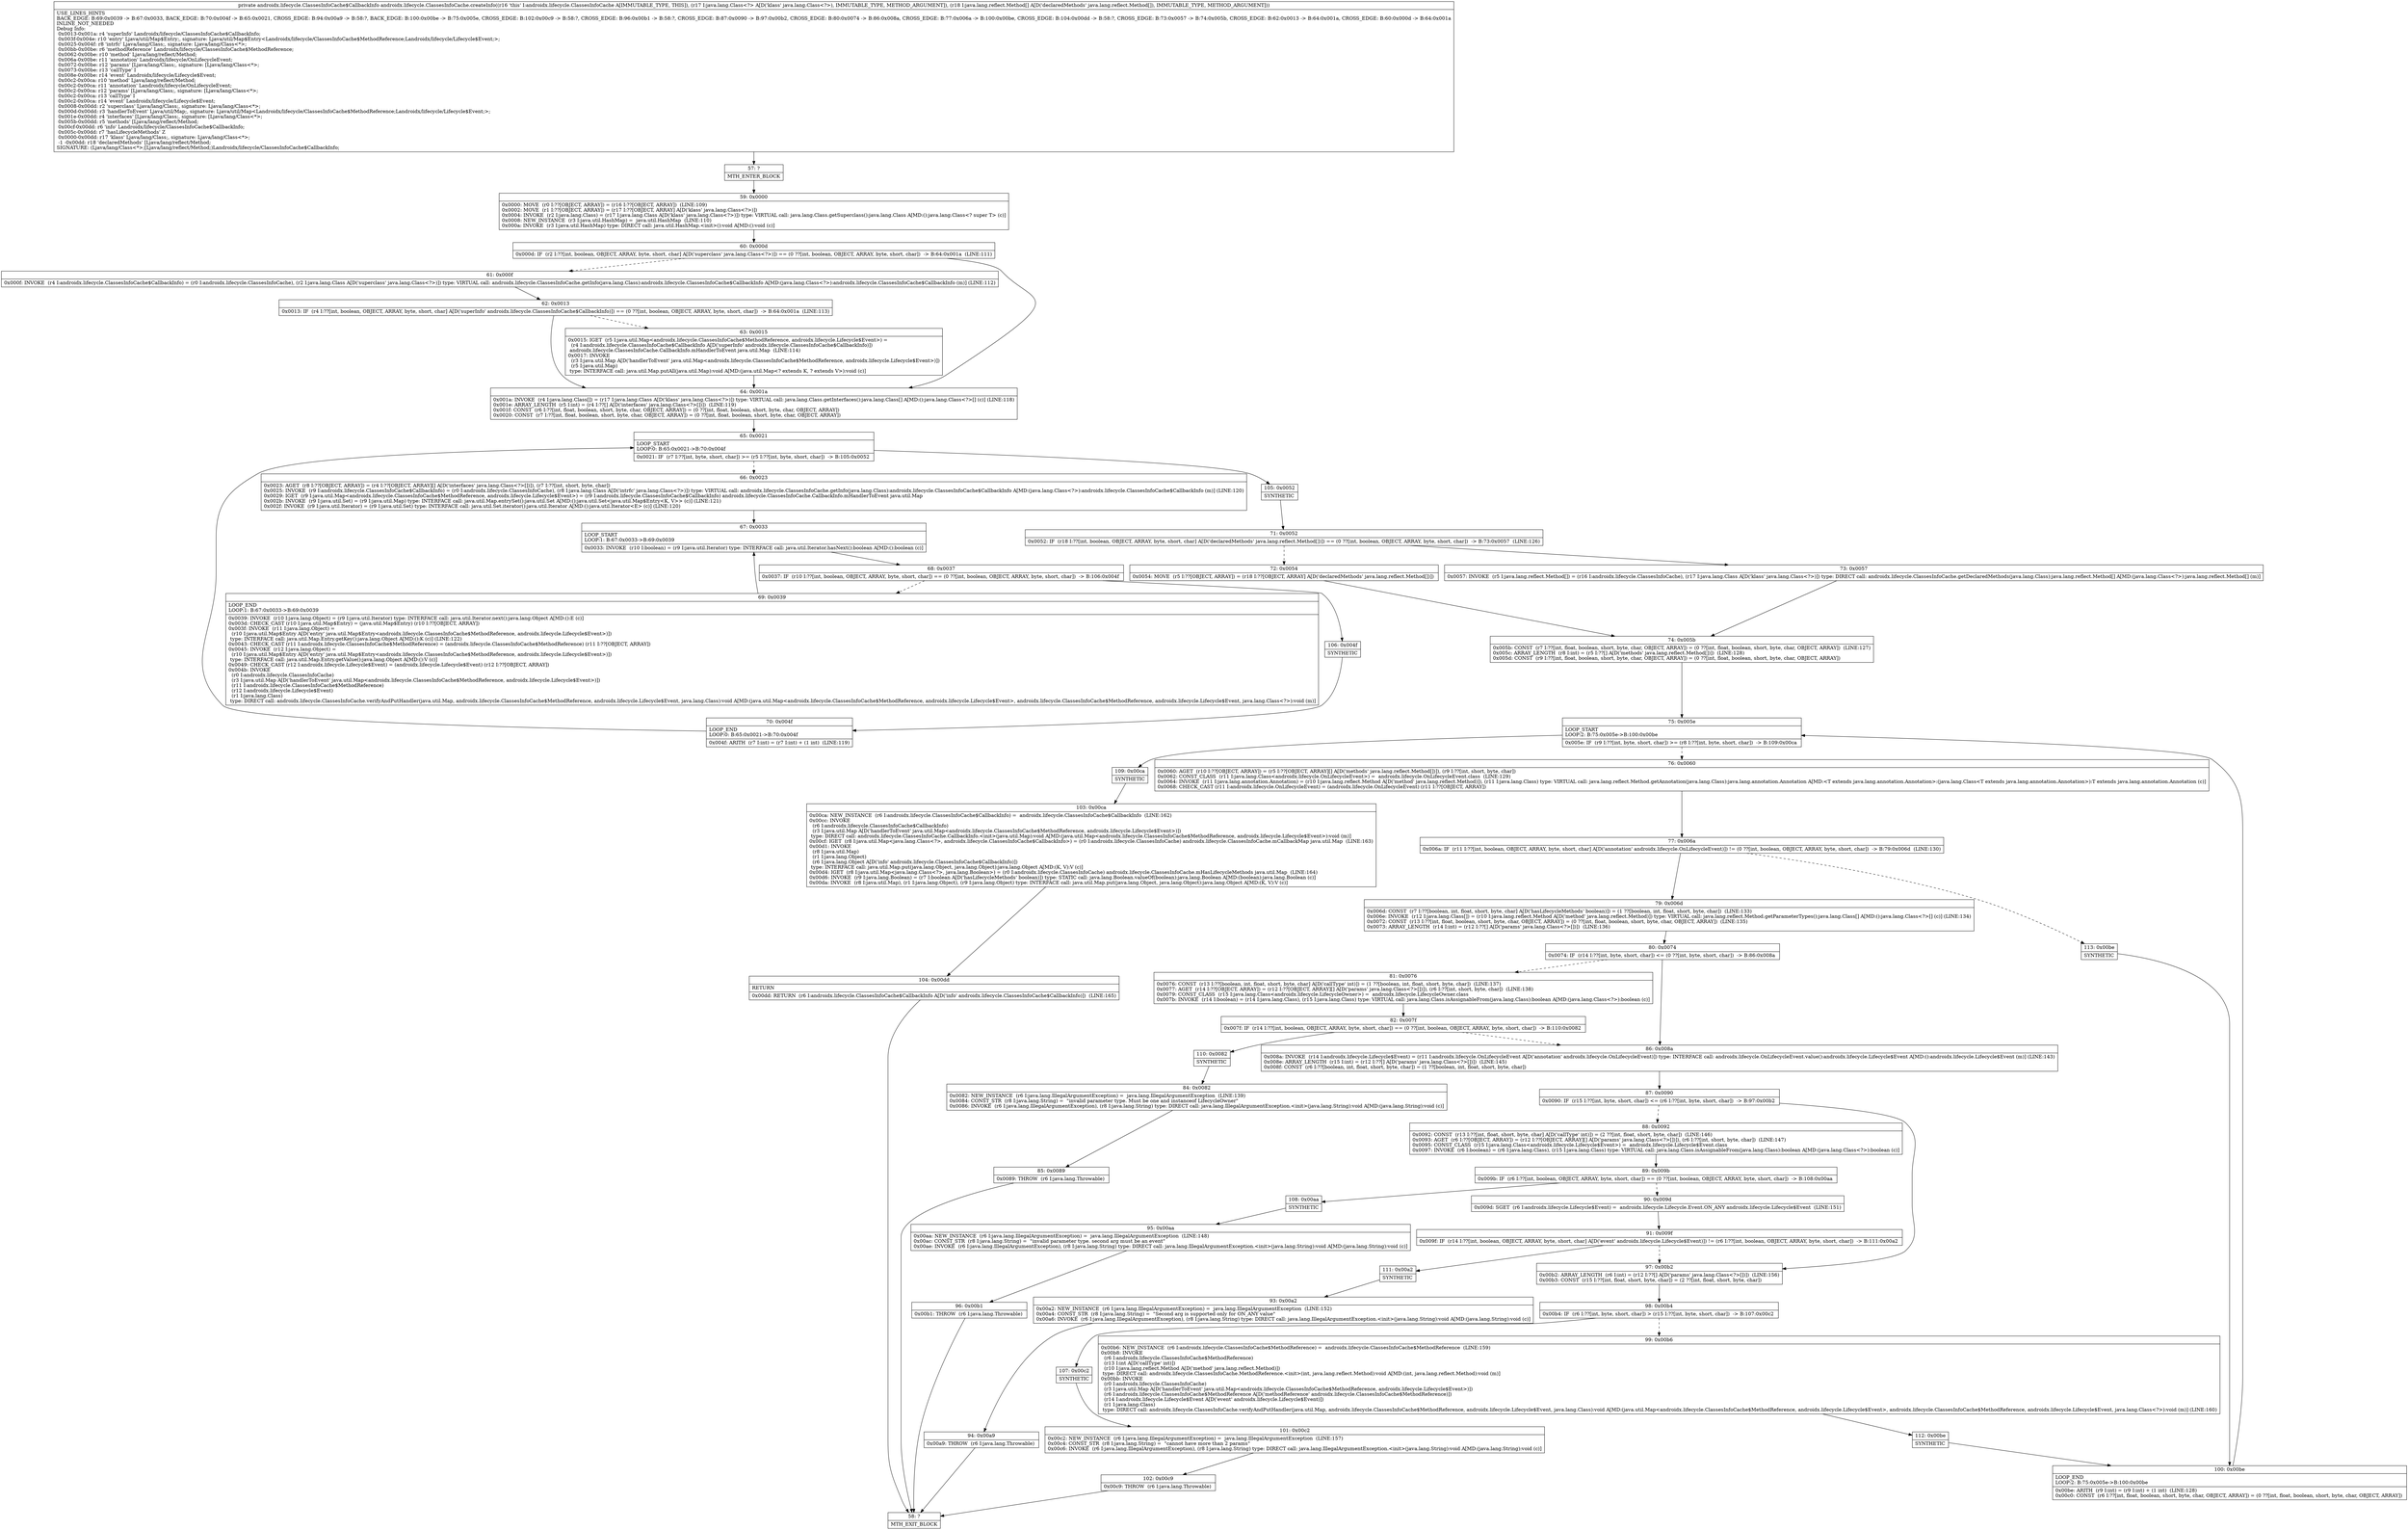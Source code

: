 digraph "CFG forandroidx.lifecycle.ClassesInfoCache.createInfo(Ljava\/lang\/Class;[Ljava\/lang\/reflect\/Method;)Landroidx\/lifecycle\/ClassesInfoCache$CallbackInfo;" {
Node_57 [shape=record,label="{57\:\ ?|MTH_ENTER_BLOCK\l}"];
Node_59 [shape=record,label="{59\:\ 0x0000|0x0000: MOVE  (r0 I:??[OBJECT, ARRAY]) = (r16 I:??[OBJECT, ARRAY])  (LINE:109)\l0x0002: MOVE  (r1 I:??[OBJECT, ARRAY]) = (r17 I:??[OBJECT, ARRAY] A[D('klass' java.lang.Class\<?\>)]) \l0x0004: INVOKE  (r2 I:java.lang.Class) = (r17 I:java.lang.Class A[D('klass' java.lang.Class\<?\>)]) type: VIRTUAL call: java.lang.Class.getSuperclass():java.lang.Class A[MD:():java.lang.Class\<? super T\> (c)]\l0x0008: NEW_INSTANCE  (r3 I:java.util.HashMap) =  java.util.HashMap  (LINE:110)\l0x000a: INVOKE  (r3 I:java.util.HashMap) type: DIRECT call: java.util.HashMap.\<init\>():void A[MD:():void (c)]\l}"];
Node_60 [shape=record,label="{60\:\ 0x000d|0x000d: IF  (r2 I:??[int, boolean, OBJECT, ARRAY, byte, short, char] A[D('superclass' java.lang.Class\<?\>)]) == (0 ??[int, boolean, OBJECT, ARRAY, byte, short, char])  \-\> B:64:0x001a  (LINE:111)\l}"];
Node_61 [shape=record,label="{61\:\ 0x000f|0x000f: INVOKE  (r4 I:androidx.lifecycle.ClassesInfoCache$CallbackInfo) = (r0 I:androidx.lifecycle.ClassesInfoCache), (r2 I:java.lang.Class A[D('superclass' java.lang.Class\<?\>)]) type: VIRTUAL call: androidx.lifecycle.ClassesInfoCache.getInfo(java.lang.Class):androidx.lifecycle.ClassesInfoCache$CallbackInfo A[MD:(java.lang.Class\<?\>):androidx.lifecycle.ClassesInfoCache$CallbackInfo (m)] (LINE:112)\l}"];
Node_62 [shape=record,label="{62\:\ 0x0013|0x0013: IF  (r4 I:??[int, boolean, OBJECT, ARRAY, byte, short, char] A[D('superInfo' androidx.lifecycle.ClassesInfoCache$CallbackInfo)]) == (0 ??[int, boolean, OBJECT, ARRAY, byte, short, char])  \-\> B:64:0x001a  (LINE:113)\l}"];
Node_63 [shape=record,label="{63\:\ 0x0015|0x0015: IGET  (r5 I:java.util.Map\<androidx.lifecycle.ClassesInfoCache$MethodReference, androidx.lifecycle.Lifecycle$Event\>) = \l  (r4 I:androidx.lifecycle.ClassesInfoCache$CallbackInfo A[D('superInfo' androidx.lifecycle.ClassesInfoCache$CallbackInfo)])\l androidx.lifecycle.ClassesInfoCache.CallbackInfo.mHandlerToEvent java.util.Map  (LINE:114)\l0x0017: INVOKE  \l  (r3 I:java.util.Map A[D('handlerToEvent' java.util.Map\<androidx.lifecycle.ClassesInfoCache$MethodReference, androidx.lifecycle.Lifecycle$Event\>)])\l  (r5 I:java.util.Map)\l type: INTERFACE call: java.util.Map.putAll(java.util.Map):void A[MD:(java.util.Map\<? extends K, ? extends V\>):void (c)]\l}"];
Node_64 [shape=record,label="{64\:\ 0x001a|0x001a: INVOKE  (r4 I:java.lang.Class[]) = (r17 I:java.lang.Class A[D('klass' java.lang.Class\<?\>)]) type: VIRTUAL call: java.lang.Class.getInterfaces():java.lang.Class[] A[MD:():java.lang.Class\<?\>[] (c)] (LINE:118)\l0x001e: ARRAY_LENGTH  (r5 I:int) = (r4 I:??[] A[D('interfaces' java.lang.Class\<?\>[])])  (LINE:119)\l0x001f: CONST  (r6 I:??[int, float, boolean, short, byte, char, OBJECT, ARRAY]) = (0 ??[int, float, boolean, short, byte, char, OBJECT, ARRAY]) \l0x0020: CONST  (r7 I:??[int, float, boolean, short, byte, char, OBJECT, ARRAY]) = (0 ??[int, float, boolean, short, byte, char, OBJECT, ARRAY]) \l}"];
Node_65 [shape=record,label="{65\:\ 0x0021|LOOP_START\lLOOP:0: B:65:0x0021\-\>B:70:0x004f\l|0x0021: IF  (r7 I:??[int, byte, short, char]) \>= (r5 I:??[int, byte, short, char])  \-\> B:105:0x0052 \l}"];
Node_66 [shape=record,label="{66\:\ 0x0023|0x0023: AGET  (r8 I:??[OBJECT, ARRAY]) = (r4 I:??[OBJECT, ARRAY][] A[D('interfaces' java.lang.Class\<?\>[])]), (r7 I:??[int, short, byte, char]) \l0x0025: INVOKE  (r9 I:androidx.lifecycle.ClassesInfoCache$CallbackInfo) = (r0 I:androidx.lifecycle.ClassesInfoCache), (r8 I:java.lang.Class A[D('intrfc' java.lang.Class\<?\>)]) type: VIRTUAL call: androidx.lifecycle.ClassesInfoCache.getInfo(java.lang.Class):androidx.lifecycle.ClassesInfoCache$CallbackInfo A[MD:(java.lang.Class\<?\>):androidx.lifecycle.ClassesInfoCache$CallbackInfo (m)] (LINE:120)\l0x0029: IGET  (r9 I:java.util.Map\<androidx.lifecycle.ClassesInfoCache$MethodReference, androidx.lifecycle.Lifecycle$Event\>) = (r9 I:androidx.lifecycle.ClassesInfoCache$CallbackInfo) androidx.lifecycle.ClassesInfoCache.CallbackInfo.mHandlerToEvent java.util.Map \l0x002b: INVOKE  (r9 I:java.util.Set) = (r9 I:java.util.Map) type: INTERFACE call: java.util.Map.entrySet():java.util.Set A[MD:():java.util.Set\<java.util.Map$Entry\<K, V\>\> (c)] (LINE:121)\l0x002f: INVOKE  (r9 I:java.util.Iterator) = (r9 I:java.util.Set) type: INTERFACE call: java.util.Set.iterator():java.util.Iterator A[MD:():java.util.Iterator\<E\> (c)] (LINE:120)\l}"];
Node_67 [shape=record,label="{67\:\ 0x0033|LOOP_START\lLOOP:1: B:67:0x0033\-\>B:69:0x0039\l|0x0033: INVOKE  (r10 I:boolean) = (r9 I:java.util.Iterator) type: INTERFACE call: java.util.Iterator.hasNext():boolean A[MD:():boolean (c)]\l}"];
Node_68 [shape=record,label="{68\:\ 0x0037|0x0037: IF  (r10 I:??[int, boolean, OBJECT, ARRAY, byte, short, char]) == (0 ??[int, boolean, OBJECT, ARRAY, byte, short, char])  \-\> B:106:0x004f \l}"];
Node_69 [shape=record,label="{69\:\ 0x0039|LOOP_END\lLOOP:1: B:67:0x0033\-\>B:69:0x0039\l|0x0039: INVOKE  (r10 I:java.lang.Object) = (r9 I:java.util.Iterator) type: INTERFACE call: java.util.Iterator.next():java.lang.Object A[MD:():E (c)]\l0x003d: CHECK_CAST (r10 I:java.util.Map$Entry) = (java.util.Map$Entry) (r10 I:??[OBJECT, ARRAY]) \l0x003f: INVOKE  (r11 I:java.lang.Object) = \l  (r10 I:java.util.Map$Entry A[D('entry' java.util.Map$Entry\<androidx.lifecycle.ClassesInfoCache$MethodReference, androidx.lifecycle.Lifecycle$Event\>)])\l type: INTERFACE call: java.util.Map.Entry.getKey():java.lang.Object A[MD:():K (c)] (LINE:122)\l0x0043: CHECK_CAST (r11 I:androidx.lifecycle.ClassesInfoCache$MethodReference) = (androidx.lifecycle.ClassesInfoCache$MethodReference) (r11 I:??[OBJECT, ARRAY]) \l0x0045: INVOKE  (r12 I:java.lang.Object) = \l  (r10 I:java.util.Map$Entry A[D('entry' java.util.Map$Entry\<androidx.lifecycle.ClassesInfoCache$MethodReference, androidx.lifecycle.Lifecycle$Event\>)])\l type: INTERFACE call: java.util.Map.Entry.getValue():java.lang.Object A[MD:():V (c)]\l0x0049: CHECK_CAST (r12 I:androidx.lifecycle.Lifecycle$Event) = (androidx.lifecycle.Lifecycle$Event) (r12 I:??[OBJECT, ARRAY]) \l0x004b: INVOKE  \l  (r0 I:androidx.lifecycle.ClassesInfoCache)\l  (r3 I:java.util.Map A[D('handlerToEvent' java.util.Map\<androidx.lifecycle.ClassesInfoCache$MethodReference, androidx.lifecycle.Lifecycle$Event\>)])\l  (r11 I:androidx.lifecycle.ClassesInfoCache$MethodReference)\l  (r12 I:androidx.lifecycle.Lifecycle$Event)\l  (r1 I:java.lang.Class)\l type: DIRECT call: androidx.lifecycle.ClassesInfoCache.verifyAndPutHandler(java.util.Map, androidx.lifecycle.ClassesInfoCache$MethodReference, androidx.lifecycle.Lifecycle$Event, java.lang.Class):void A[MD:(java.util.Map\<androidx.lifecycle.ClassesInfoCache$MethodReference, androidx.lifecycle.Lifecycle$Event\>, androidx.lifecycle.ClassesInfoCache$MethodReference, androidx.lifecycle.Lifecycle$Event, java.lang.Class\<?\>):void (m)]\l}"];
Node_106 [shape=record,label="{106\:\ 0x004f|SYNTHETIC\l}"];
Node_70 [shape=record,label="{70\:\ 0x004f|LOOP_END\lLOOP:0: B:65:0x0021\-\>B:70:0x004f\l|0x004f: ARITH  (r7 I:int) = (r7 I:int) + (1 int)  (LINE:119)\l}"];
Node_105 [shape=record,label="{105\:\ 0x0052|SYNTHETIC\l}"];
Node_71 [shape=record,label="{71\:\ 0x0052|0x0052: IF  (r18 I:??[int, boolean, OBJECT, ARRAY, byte, short, char] A[D('declaredMethods' java.lang.reflect.Method[])]) == (0 ??[int, boolean, OBJECT, ARRAY, byte, short, char])  \-\> B:73:0x0057  (LINE:126)\l}"];
Node_72 [shape=record,label="{72\:\ 0x0054|0x0054: MOVE  (r5 I:??[OBJECT, ARRAY]) = (r18 I:??[OBJECT, ARRAY] A[D('declaredMethods' java.lang.reflect.Method[])]) \l}"];
Node_74 [shape=record,label="{74\:\ 0x005b|0x005b: CONST  (r7 I:??[int, float, boolean, short, byte, char, OBJECT, ARRAY]) = (0 ??[int, float, boolean, short, byte, char, OBJECT, ARRAY])  (LINE:127)\l0x005c: ARRAY_LENGTH  (r8 I:int) = (r5 I:??[] A[D('methods' java.lang.reflect.Method[])])  (LINE:128)\l0x005d: CONST  (r9 I:??[int, float, boolean, short, byte, char, OBJECT, ARRAY]) = (0 ??[int, float, boolean, short, byte, char, OBJECT, ARRAY]) \l}"];
Node_75 [shape=record,label="{75\:\ 0x005e|LOOP_START\lLOOP:2: B:75:0x005e\-\>B:100:0x00be\l|0x005e: IF  (r9 I:??[int, byte, short, char]) \>= (r8 I:??[int, byte, short, char])  \-\> B:109:0x00ca \l}"];
Node_76 [shape=record,label="{76\:\ 0x0060|0x0060: AGET  (r10 I:??[OBJECT, ARRAY]) = (r5 I:??[OBJECT, ARRAY][] A[D('methods' java.lang.reflect.Method[])]), (r9 I:??[int, short, byte, char]) \l0x0062: CONST_CLASS  (r11 I:java.lang.Class\<androidx.lifecycle.OnLifecycleEvent\>) =  androidx.lifecycle.OnLifecycleEvent.class  (LINE:129)\l0x0064: INVOKE  (r11 I:java.lang.annotation.Annotation) = (r10 I:java.lang.reflect.Method A[D('method' java.lang.reflect.Method)]), (r11 I:java.lang.Class) type: VIRTUAL call: java.lang.reflect.Method.getAnnotation(java.lang.Class):java.lang.annotation.Annotation A[MD:\<T extends java.lang.annotation.Annotation\>:(java.lang.Class\<T extends java.lang.annotation.Annotation\>):T extends java.lang.annotation.Annotation (c)]\l0x0068: CHECK_CAST (r11 I:androidx.lifecycle.OnLifecycleEvent) = (androidx.lifecycle.OnLifecycleEvent) (r11 I:??[OBJECT, ARRAY]) \l}"];
Node_77 [shape=record,label="{77\:\ 0x006a|0x006a: IF  (r11 I:??[int, boolean, OBJECT, ARRAY, byte, short, char] A[D('annotation' androidx.lifecycle.OnLifecycleEvent)]) != (0 ??[int, boolean, OBJECT, ARRAY, byte, short, char])  \-\> B:79:0x006d  (LINE:130)\l}"];
Node_79 [shape=record,label="{79\:\ 0x006d|0x006d: CONST  (r7 I:??[boolean, int, float, short, byte, char] A[D('hasLifecycleMethods' boolean)]) = (1 ??[boolean, int, float, short, byte, char])  (LINE:133)\l0x006e: INVOKE  (r12 I:java.lang.Class[]) = (r10 I:java.lang.reflect.Method A[D('method' java.lang.reflect.Method)]) type: VIRTUAL call: java.lang.reflect.Method.getParameterTypes():java.lang.Class[] A[MD:():java.lang.Class\<?\>[] (c)] (LINE:134)\l0x0072: CONST  (r13 I:??[int, float, boolean, short, byte, char, OBJECT, ARRAY]) = (0 ??[int, float, boolean, short, byte, char, OBJECT, ARRAY])  (LINE:135)\l0x0073: ARRAY_LENGTH  (r14 I:int) = (r12 I:??[] A[D('params' java.lang.Class\<?\>[])])  (LINE:136)\l}"];
Node_80 [shape=record,label="{80\:\ 0x0074|0x0074: IF  (r14 I:??[int, byte, short, char]) \<= (0 ??[int, byte, short, char])  \-\> B:86:0x008a \l}"];
Node_81 [shape=record,label="{81\:\ 0x0076|0x0076: CONST  (r13 I:??[boolean, int, float, short, byte, char] A[D('callType' int)]) = (1 ??[boolean, int, float, short, byte, char])  (LINE:137)\l0x0077: AGET  (r14 I:??[OBJECT, ARRAY]) = (r12 I:??[OBJECT, ARRAY][] A[D('params' java.lang.Class\<?\>[])]), (r6 I:??[int, short, byte, char])  (LINE:138)\l0x0079: CONST_CLASS  (r15 I:java.lang.Class\<androidx.lifecycle.LifecycleOwner\>) =  androidx.lifecycle.LifecycleOwner.class \l0x007b: INVOKE  (r14 I:boolean) = (r14 I:java.lang.Class), (r15 I:java.lang.Class) type: VIRTUAL call: java.lang.Class.isAssignableFrom(java.lang.Class):boolean A[MD:(java.lang.Class\<?\>):boolean (c)]\l}"];
Node_82 [shape=record,label="{82\:\ 0x007f|0x007f: IF  (r14 I:??[int, boolean, OBJECT, ARRAY, byte, short, char]) == (0 ??[int, boolean, OBJECT, ARRAY, byte, short, char])  \-\> B:110:0x0082 \l}"];
Node_110 [shape=record,label="{110\:\ 0x0082|SYNTHETIC\l}"];
Node_84 [shape=record,label="{84\:\ 0x0082|0x0082: NEW_INSTANCE  (r6 I:java.lang.IllegalArgumentException) =  java.lang.IllegalArgumentException  (LINE:139)\l0x0084: CONST_STR  (r8 I:java.lang.String) =  \"invalid parameter type. Must be one and instanceof LifecycleOwner\" \l0x0086: INVOKE  (r6 I:java.lang.IllegalArgumentException), (r8 I:java.lang.String) type: DIRECT call: java.lang.IllegalArgumentException.\<init\>(java.lang.String):void A[MD:(java.lang.String):void (c)]\l}"];
Node_85 [shape=record,label="{85\:\ 0x0089|0x0089: THROW  (r6 I:java.lang.Throwable) \l}"];
Node_58 [shape=record,label="{58\:\ ?|MTH_EXIT_BLOCK\l}"];
Node_86 [shape=record,label="{86\:\ 0x008a|0x008a: INVOKE  (r14 I:androidx.lifecycle.Lifecycle$Event) = (r11 I:androidx.lifecycle.OnLifecycleEvent A[D('annotation' androidx.lifecycle.OnLifecycleEvent)]) type: INTERFACE call: androidx.lifecycle.OnLifecycleEvent.value():androidx.lifecycle.Lifecycle$Event A[MD:():androidx.lifecycle.Lifecycle$Event (m)] (LINE:143)\l0x008e: ARRAY_LENGTH  (r15 I:int) = (r12 I:??[] A[D('params' java.lang.Class\<?\>[])])  (LINE:145)\l0x008f: CONST  (r6 I:??[boolean, int, float, short, byte, char]) = (1 ??[boolean, int, float, short, byte, char]) \l}"];
Node_87 [shape=record,label="{87\:\ 0x0090|0x0090: IF  (r15 I:??[int, byte, short, char]) \<= (r6 I:??[int, byte, short, char])  \-\> B:97:0x00b2 \l}"];
Node_88 [shape=record,label="{88\:\ 0x0092|0x0092: CONST  (r13 I:??[int, float, short, byte, char] A[D('callType' int)]) = (2 ??[int, float, short, byte, char])  (LINE:146)\l0x0093: AGET  (r6 I:??[OBJECT, ARRAY]) = (r12 I:??[OBJECT, ARRAY][] A[D('params' java.lang.Class\<?\>[])]), (r6 I:??[int, short, byte, char])  (LINE:147)\l0x0095: CONST_CLASS  (r15 I:java.lang.Class\<androidx.lifecycle.Lifecycle$Event\>) =  androidx.lifecycle.Lifecycle$Event.class \l0x0097: INVOKE  (r6 I:boolean) = (r6 I:java.lang.Class), (r15 I:java.lang.Class) type: VIRTUAL call: java.lang.Class.isAssignableFrom(java.lang.Class):boolean A[MD:(java.lang.Class\<?\>):boolean (c)]\l}"];
Node_89 [shape=record,label="{89\:\ 0x009b|0x009b: IF  (r6 I:??[int, boolean, OBJECT, ARRAY, byte, short, char]) == (0 ??[int, boolean, OBJECT, ARRAY, byte, short, char])  \-\> B:108:0x00aa \l}"];
Node_90 [shape=record,label="{90\:\ 0x009d|0x009d: SGET  (r6 I:androidx.lifecycle.Lifecycle$Event) =  androidx.lifecycle.Lifecycle.Event.ON_ANY androidx.lifecycle.Lifecycle$Event  (LINE:151)\l}"];
Node_91 [shape=record,label="{91\:\ 0x009f|0x009f: IF  (r14 I:??[int, boolean, OBJECT, ARRAY, byte, short, char] A[D('event' androidx.lifecycle.Lifecycle$Event)]) != (r6 I:??[int, boolean, OBJECT, ARRAY, byte, short, char])  \-\> B:111:0x00a2 \l}"];
Node_111 [shape=record,label="{111\:\ 0x00a2|SYNTHETIC\l}"];
Node_93 [shape=record,label="{93\:\ 0x00a2|0x00a2: NEW_INSTANCE  (r6 I:java.lang.IllegalArgumentException) =  java.lang.IllegalArgumentException  (LINE:152)\l0x00a4: CONST_STR  (r8 I:java.lang.String) =  \"Second arg is supported only for ON_ANY value\" \l0x00a6: INVOKE  (r6 I:java.lang.IllegalArgumentException), (r8 I:java.lang.String) type: DIRECT call: java.lang.IllegalArgumentException.\<init\>(java.lang.String):void A[MD:(java.lang.String):void (c)]\l}"];
Node_94 [shape=record,label="{94\:\ 0x00a9|0x00a9: THROW  (r6 I:java.lang.Throwable) \l}"];
Node_108 [shape=record,label="{108\:\ 0x00aa|SYNTHETIC\l}"];
Node_95 [shape=record,label="{95\:\ 0x00aa|0x00aa: NEW_INSTANCE  (r6 I:java.lang.IllegalArgumentException) =  java.lang.IllegalArgumentException  (LINE:148)\l0x00ac: CONST_STR  (r8 I:java.lang.String) =  \"invalid parameter type. second arg must be an event\" \l0x00ae: INVOKE  (r6 I:java.lang.IllegalArgumentException), (r8 I:java.lang.String) type: DIRECT call: java.lang.IllegalArgumentException.\<init\>(java.lang.String):void A[MD:(java.lang.String):void (c)]\l}"];
Node_96 [shape=record,label="{96\:\ 0x00b1|0x00b1: THROW  (r6 I:java.lang.Throwable) \l}"];
Node_97 [shape=record,label="{97\:\ 0x00b2|0x00b2: ARRAY_LENGTH  (r6 I:int) = (r12 I:??[] A[D('params' java.lang.Class\<?\>[])])  (LINE:156)\l0x00b3: CONST  (r15 I:??[int, float, short, byte, char]) = (2 ??[int, float, short, byte, char]) \l}"];
Node_98 [shape=record,label="{98\:\ 0x00b4|0x00b4: IF  (r6 I:??[int, byte, short, char]) \> (r15 I:??[int, byte, short, char])  \-\> B:107:0x00c2 \l}"];
Node_99 [shape=record,label="{99\:\ 0x00b6|0x00b6: NEW_INSTANCE  (r6 I:androidx.lifecycle.ClassesInfoCache$MethodReference) =  androidx.lifecycle.ClassesInfoCache$MethodReference  (LINE:159)\l0x00b8: INVOKE  \l  (r6 I:androidx.lifecycle.ClassesInfoCache$MethodReference)\l  (r13 I:int A[D('callType' int)])\l  (r10 I:java.lang.reflect.Method A[D('method' java.lang.reflect.Method)])\l type: DIRECT call: androidx.lifecycle.ClassesInfoCache.MethodReference.\<init\>(int, java.lang.reflect.Method):void A[MD:(int, java.lang.reflect.Method):void (m)]\l0x00bb: INVOKE  \l  (r0 I:androidx.lifecycle.ClassesInfoCache)\l  (r3 I:java.util.Map A[D('handlerToEvent' java.util.Map\<androidx.lifecycle.ClassesInfoCache$MethodReference, androidx.lifecycle.Lifecycle$Event\>)])\l  (r6 I:androidx.lifecycle.ClassesInfoCache$MethodReference A[D('methodReference' androidx.lifecycle.ClassesInfoCache$MethodReference)])\l  (r14 I:androidx.lifecycle.Lifecycle$Event A[D('event' androidx.lifecycle.Lifecycle$Event)])\l  (r1 I:java.lang.Class)\l type: DIRECT call: androidx.lifecycle.ClassesInfoCache.verifyAndPutHandler(java.util.Map, androidx.lifecycle.ClassesInfoCache$MethodReference, androidx.lifecycle.Lifecycle$Event, java.lang.Class):void A[MD:(java.util.Map\<androidx.lifecycle.ClassesInfoCache$MethodReference, androidx.lifecycle.Lifecycle$Event\>, androidx.lifecycle.ClassesInfoCache$MethodReference, androidx.lifecycle.Lifecycle$Event, java.lang.Class\<?\>):void (m)] (LINE:160)\l}"];
Node_112 [shape=record,label="{112\:\ 0x00be|SYNTHETIC\l}"];
Node_100 [shape=record,label="{100\:\ 0x00be|LOOP_END\lLOOP:2: B:75:0x005e\-\>B:100:0x00be\l|0x00be: ARITH  (r9 I:int) = (r9 I:int) + (1 int)  (LINE:128)\l0x00c0: CONST  (r6 I:??[int, float, boolean, short, byte, char, OBJECT, ARRAY]) = (0 ??[int, float, boolean, short, byte, char, OBJECT, ARRAY]) \l}"];
Node_107 [shape=record,label="{107\:\ 0x00c2|SYNTHETIC\l}"];
Node_101 [shape=record,label="{101\:\ 0x00c2|0x00c2: NEW_INSTANCE  (r6 I:java.lang.IllegalArgumentException) =  java.lang.IllegalArgumentException  (LINE:157)\l0x00c4: CONST_STR  (r8 I:java.lang.String) =  \"cannot have more than 2 params\" \l0x00c6: INVOKE  (r6 I:java.lang.IllegalArgumentException), (r8 I:java.lang.String) type: DIRECT call: java.lang.IllegalArgumentException.\<init\>(java.lang.String):void A[MD:(java.lang.String):void (c)]\l}"];
Node_102 [shape=record,label="{102\:\ 0x00c9|0x00c9: THROW  (r6 I:java.lang.Throwable) \l}"];
Node_113 [shape=record,label="{113\:\ 0x00be|SYNTHETIC\l}"];
Node_109 [shape=record,label="{109\:\ 0x00ca|SYNTHETIC\l}"];
Node_103 [shape=record,label="{103\:\ 0x00ca|0x00ca: NEW_INSTANCE  (r6 I:androidx.lifecycle.ClassesInfoCache$CallbackInfo) =  androidx.lifecycle.ClassesInfoCache$CallbackInfo  (LINE:162)\l0x00cc: INVOKE  \l  (r6 I:androidx.lifecycle.ClassesInfoCache$CallbackInfo)\l  (r3 I:java.util.Map A[D('handlerToEvent' java.util.Map\<androidx.lifecycle.ClassesInfoCache$MethodReference, androidx.lifecycle.Lifecycle$Event\>)])\l type: DIRECT call: androidx.lifecycle.ClassesInfoCache.CallbackInfo.\<init\>(java.util.Map):void A[MD:(java.util.Map\<androidx.lifecycle.ClassesInfoCache$MethodReference, androidx.lifecycle.Lifecycle$Event\>):void (m)]\l0x00cf: IGET  (r8 I:java.util.Map\<java.lang.Class\<?\>, androidx.lifecycle.ClassesInfoCache$CallbackInfo\>) = (r0 I:androidx.lifecycle.ClassesInfoCache) androidx.lifecycle.ClassesInfoCache.mCallbackMap java.util.Map  (LINE:163)\l0x00d1: INVOKE  \l  (r8 I:java.util.Map)\l  (r1 I:java.lang.Object)\l  (r6 I:java.lang.Object A[D('info' androidx.lifecycle.ClassesInfoCache$CallbackInfo)])\l type: INTERFACE call: java.util.Map.put(java.lang.Object, java.lang.Object):java.lang.Object A[MD:(K, V):V (c)]\l0x00d4: IGET  (r8 I:java.util.Map\<java.lang.Class\<?\>, java.lang.Boolean\>) = (r0 I:androidx.lifecycle.ClassesInfoCache) androidx.lifecycle.ClassesInfoCache.mHasLifecycleMethods java.util.Map  (LINE:164)\l0x00d6: INVOKE  (r9 I:java.lang.Boolean) = (r7 I:boolean A[D('hasLifecycleMethods' boolean)]) type: STATIC call: java.lang.Boolean.valueOf(boolean):java.lang.Boolean A[MD:(boolean):java.lang.Boolean (c)]\l0x00da: INVOKE  (r8 I:java.util.Map), (r1 I:java.lang.Object), (r9 I:java.lang.Object) type: INTERFACE call: java.util.Map.put(java.lang.Object, java.lang.Object):java.lang.Object A[MD:(K, V):V (c)]\l}"];
Node_104 [shape=record,label="{104\:\ 0x00dd|RETURN\l|0x00dd: RETURN  (r6 I:androidx.lifecycle.ClassesInfoCache$CallbackInfo A[D('info' androidx.lifecycle.ClassesInfoCache$CallbackInfo)])  (LINE:165)\l}"];
Node_73 [shape=record,label="{73\:\ 0x0057|0x0057: INVOKE  (r5 I:java.lang.reflect.Method[]) = (r16 I:androidx.lifecycle.ClassesInfoCache), (r17 I:java.lang.Class A[D('klass' java.lang.Class\<?\>)]) type: DIRECT call: androidx.lifecycle.ClassesInfoCache.getDeclaredMethods(java.lang.Class):java.lang.reflect.Method[] A[MD:(java.lang.Class\<?\>):java.lang.reflect.Method[] (m)]\l}"];
MethodNode[shape=record,label="{private androidx.lifecycle.ClassesInfoCache$CallbackInfo androidx.lifecycle.ClassesInfoCache.createInfo((r16 'this' I:androidx.lifecycle.ClassesInfoCache A[IMMUTABLE_TYPE, THIS]), (r17 I:java.lang.Class\<?\> A[D('klass' java.lang.Class\<?\>), IMMUTABLE_TYPE, METHOD_ARGUMENT]), (r18 I:java.lang.reflect.Method[] A[D('declaredMethods' java.lang.reflect.Method[]), IMMUTABLE_TYPE, METHOD_ARGUMENT]))  | USE_LINES_HINTS\lBACK_EDGE: B:69:0x0039 \-\> B:67:0x0033, BACK_EDGE: B:70:0x004f \-\> B:65:0x0021, CROSS_EDGE: B:94:0x00a9 \-\> B:58:?, BACK_EDGE: B:100:0x00be \-\> B:75:0x005e, CROSS_EDGE: B:102:0x00c9 \-\> B:58:?, CROSS_EDGE: B:96:0x00b1 \-\> B:58:?, CROSS_EDGE: B:87:0x0090 \-\> B:97:0x00b2, CROSS_EDGE: B:80:0x0074 \-\> B:86:0x008a, CROSS_EDGE: B:77:0x006a \-\> B:100:0x00be, CROSS_EDGE: B:104:0x00dd \-\> B:58:?, CROSS_EDGE: B:73:0x0057 \-\> B:74:0x005b, CROSS_EDGE: B:62:0x0013 \-\> B:64:0x001a, CROSS_EDGE: B:60:0x000d \-\> B:64:0x001a\lINLINE_NOT_NEEDED\lDebug Info:\l  0x0013\-0x001a: r4 'superInfo' Landroidx\/lifecycle\/ClassesInfoCache$CallbackInfo;\l  0x003f\-0x004e: r10 'entry' Ljava\/util\/Map$Entry;, signature: Ljava\/util\/Map$Entry\<Landroidx\/lifecycle\/ClassesInfoCache$MethodReference;Landroidx\/lifecycle\/Lifecycle$Event;\>;\l  0x0025\-0x004f: r8 'intrfc' Ljava\/lang\/Class;, signature: Ljava\/lang\/Class\<*\>;\l  0x00bb\-0x00be: r6 'methodReference' Landroidx\/lifecycle\/ClassesInfoCache$MethodReference;\l  0x0062\-0x00be: r10 'method' Ljava\/lang\/reflect\/Method;\l  0x006a\-0x00be: r11 'annotation' Landroidx\/lifecycle\/OnLifecycleEvent;\l  0x0072\-0x00be: r12 'params' [Ljava\/lang\/Class;, signature: [Ljava\/lang\/Class\<*\>;\l  0x0073\-0x00be: r13 'callType' I\l  0x008e\-0x00be: r14 'event' Landroidx\/lifecycle\/Lifecycle$Event;\l  0x00c2\-0x00ca: r10 'method' Ljava\/lang\/reflect\/Method;\l  0x00c2\-0x00ca: r11 'annotation' Landroidx\/lifecycle\/OnLifecycleEvent;\l  0x00c2\-0x00ca: r12 'params' [Ljava\/lang\/Class;, signature: [Ljava\/lang\/Class\<*\>;\l  0x00c2\-0x00ca: r13 'callType' I\l  0x00c2\-0x00ca: r14 'event' Landroidx\/lifecycle\/Lifecycle$Event;\l  0x0008\-0x00dd: r2 'superclass' Ljava\/lang\/Class;, signature: Ljava\/lang\/Class\<*\>;\l  0x000d\-0x00dd: r3 'handlerToEvent' Ljava\/util\/Map;, signature: Ljava\/util\/Map\<Landroidx\/lifecycle\/ClassesInfoCache$MethodReference;Landroidx\/lifecycle\/Lifecycle$Event;\>;\l  0x001e\-0x00dd: r4 'interfaces' [Ljava\/lang\/Class;, signature: [Ljava\/lang\/Class\<*\>;\l  0x005b\-0x00dd: r5 'methods' [Ljava\/lang\/reflect\/Method;\l  0x00cf\-0x00dd: r6 'info' Landroidx\/lifecycle\/ClassesInfoCache$CallbackInfo;\l  0x005c\-0x00dd: r7 'hasLifecycleMethods' Z\l  0x0000\-0x00dd: r17 'klass' Ljava\/lang\/Class;, signature: Ljava\/lang\/Class\<*\>;\l  \-1 \-0x00dd: r18 'declaredMethods' [Ljava\/lang\/reflect\/Method;\lSIGNATURE: (Ljava\/lang\/Class\<*\>;[Ljava\/lang\/reflect\/Method;)Landroidx\/lifecycle\/ClassesInfoCache$CallbackInfo;\l}"];
MethodNode -> Node_57;Node_57 -> Node_59;
Node_59 -> Node_60;
Node_60 -> Node_61[style=dashed];
Node_60 -> Node_64;
Node_61 -> Node_62;
Node_62 -> Node_63[style=dashed];
Node_62 -> Node_64;
Node_63 -> Node_64;
Node_64 -> Node_65;
Node_65 -> Node_66[style=dashed];
Node_65 -> Node_105;
Node_66 -> Node_67;
Node_67 -> Node_68;
Node_68 -> Node_69[style=dashed];
Node_68 -> Node_106;
Node_69 -> Node_67;
Node_106 -> Node_70;
Node_70 -> Node_65;
Node_105 -> Node_71;
Node_71 -> Node_72[style=dashed];
Node_71 -> Node_73;
Node_72 -> Node_74;
Node_74 -> Node_75;
Node_75 -> Node_76[style=dashed];
Node_75 -> Node_109;
Node_76 -> Node_77;
Node_77 -> Node_79;
Node_77 -> Node_113[style=dashed];
Node_79 -> Node_80;
Node_80 -> Node_81[style=dashed];
Node_80 -> Node_86;
Node_81 -> Node_82;
Node_82 -> Node_86[style=dashed];
Node_82 -> Node_110;
Node_110 -> Node_84;
Node_84 -> Node_85;
Node_85 -> Node_58;
Node_86 -> Node_87;
Node_87 -> Node_88[style=dashed];
Node_87 -> Node_97;
Node_88 -> Node_89;
Node_89 -> Node_90[style=dashed];
Node_89 -> Node_108;
Node_90 -> Node_91;
Node_91 -> Node_97[style=dashed];
Node_91 -> Node_111;
Node_111 -> Node_93;
Node_93 -> Node_94;
Node_94 -> Node_58;
Node_108 -> Node_95;
Node_95 -> Node_96;
Node_96 -> Node_58;
Node_97 -> Node_98;
Node_98 -> Node_99[style=dashed];
Node_98 -> Node_107;
Node_99 -> Node_112;
Node_112 -> Node_100;
Node_100 -> Node_75;
Node_107 -> Node_101;
Node_101 -> Node_102;
Node_102 -> Node_58;
Node_113 -> Node_100;
Node_109 -> Node_103;
Node_103 -> Node_104;
Node_104 -> Node_58;
Node_73 -> Node_74;
}

